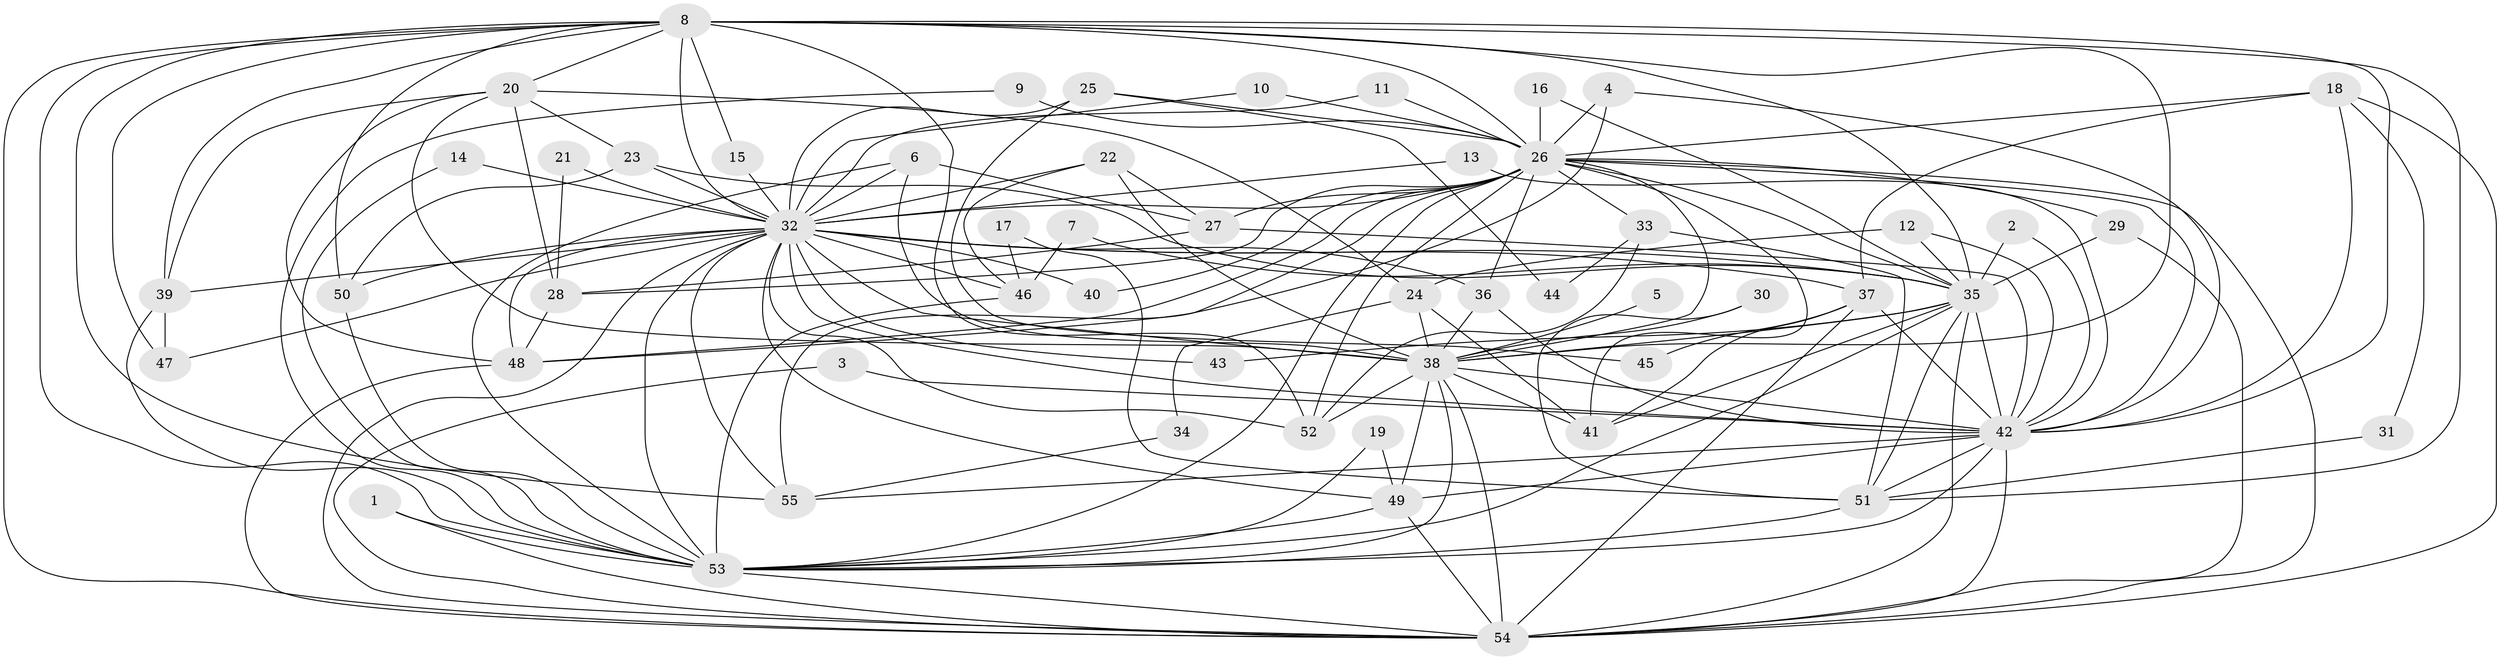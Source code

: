 // original degree distribution, {16: 0.00909090909090909, 22: 0.02727272727272727, 19: 0.00909090909090909, 24: 0.00909090909090909, 23: 0.01818181818181818, 21: 0.00909090909090909, 17: 0.00909090909090909, 3: 0.23636363636363636, 6: 0.03636363636363636, 2: 0.5181818181818182, 5: 0.05454545454545454, 7: 0.00909090909090909, 4: 0.045454545454545456, 8: 0.00909090909090909}
// Generated by graph-tools (version 1.1) at 2025/49/03/09/25 03:49:33]
// undirected, 55 vertices, 156 edges
graph export_dot {
graph [start="1"]
  node [color=gray90,style=filled];
  1;
  2;
  3;
  4;
  5;
  6;
  7;
  8;
  9;
  10;
  11;
  12;
  13;
  14;
  15;
  16;
  17;
  18;
  19;
  20;
  21;
  22;
  23;
  24;
  25;
  26;
  27;
  28;
  29;
  30;
  31;
  32;
  33;
  34;
  35;
  36;
  37;
  38;
  39;
  40;
  41;
  42;
  43;
  44;
  45;
  46;
  47;
  48;
  49;
  50;
  51;
  52;
  53;
  54;
  55;
  1 -- 53 [weight=1.0];
  1 -- 54 [weight=1.0];
  2 -- 35 [weight=1.0];
  2 -- 42 [weight=1.0];
  3 -- 42 [weight=1.0];
  3 -- 54 [weight=1.0];
  4 -- 26 [weight=1.0];
  4 -- 42 [weight=1.0];
  4 -- 48 [weight=1.0];
  5 -- 38 [weight=1.0];
  6 -- 27 [weight=1.0];
  6 -- 32 [weight=1.0];
  6 -- 38 [weight=1.0];
  6 -- 53 [weight=1.0];
  7 -- 35 [weight=1.0];
  7 -- 46 [weight=1.0];
  8 -- 15 [weight=1.0];
  8 -- 20 [weight=1.0];
  8 -- 26 [weight=3.0];
  8 -- 32 [weight=2.0];
  8 -- 35 [weight=1.0];
  8 -- 38 [weight=1.0];
  8 -- 39 [weight=1.0];
  8 -- 42 [weight=1.0];
  8 -- 47 [weight=1.0];
  8 -- 50 [weight=1.0];
  8 -- 51 [weight=1.0];
  8 -- 52 [weight=1.0];
  8 -- 53 [weight=2.0];
  8 -- 54 [weight=1.0];
  8 -- 55 [weight=1.0];
  9 -- 26 [weight=1.0];
  9 -- 53 [weight=1.0];
  10 -- 26 [weight=1.0];
  10 -- 32 [weight=1.0];
  11 -- 26 [weight=1.0];
  11 -- 32 [weight=1.0];
  12 -- 24 [weight=1.0];
  12 -- 35 [weight=1.0];
  12 -- 42 [weight=1.0];
  13 -- 32 [weight=1.0];
  13 -- 42 [weight=1.0];
  14 -- 32 [weight=1.0];
  14 -- 53 [weight=1.0];
  15 -- 32 [weight=1.0];
  16 -- 26 [weight=1.0];
  16 -- 35 [weight=1.0];
  17 -- 46 [weight=1.0];
  17 -- 51 [weight=1.0];
  18 -- 26 [weight=1.0];
  18 -- 31 [weight=1.0];
  18 -- 37 [weight=1.0];
  18 -- 42 [weight=1.0];
  18 -- 54 [weight=1.0];
  19 -- 49 [weight=1.0];
  19 -- 53 [weight=1.0];
  20 -- 23 [weight=1.0];
  20 -- 24 [weight=1.0];
  20 -- 28 [weight=1.0];
  20 -- 38 [weight=1.0];
  20 -- 39 [weight=1.0];
  20 -- 48 [weight=1.0];
  21 -- 28 [weight=1.0];
  21 -- 32 [weight=2.0];
  22 -- 27 [weight=1.0];
  22 -- 32 [weight=1.0];
  22 -- 38 [weight=1.0];
  22 -- 46 [weight=1.0];
  23 -- 32 [weight=1.0];
  23 -- 35 [weight=1.0];
  23 -- 50 [weight=1.0];
  24 -- 34 [weight=1.0];
  24 -- 38 [weight=1.0];
  24 -- 41 [weight=1.0];
  25 -- 26 [weight=1.0];
  25 -- 32 [weight=2.0];
  25 -- 44 [weight=1.0];
  25 -- 45 [weight=1.0];
  26 -- 27 [weight=1.0];
  26 -- 28 [weight=1.0];
  26 -- 29 [weight=1.0];
  26 -- 32 [weight=4.0];
  26 -- 33 [weight=1.0];
  26 -- 35 [weight=2.0];
  26 -- 36 [weight=1.0];
  26 -- 38 [weight=2.0];
  26 -- 40 [weight=1.0];
  26 -- 41 [weight=1.0];
  26 -- 42 [weight=2.0];
  26 -- 48 [weight=1.0];
  26 -- 52 [weight=1.0];
  26 -- 53 [weight=2.0];
  26 -- 54 [weight=3.0];
  26 -- 55 [weight=1.0];
  27 -- 28 [weight=1.0];
  27 -- 42 [weight=1.0];
  28 -- 48 [weight=1.0];
  29 -- 35 [weight=1.0];
  29 -- 54 [weight=1.0];
  30 -- 38 [weight=1.0];
  30 -- 51 [weight=1.0];
  31 -- 51 [weight=1.0];
  32 -- 35 [weight=2.0];
  32 -- 36 [weight=1.0];
  32 -- 37 [weight=1.0];
  32 -- 38 [weight=2.0];
  32 -- 39 [weight=1.0];
  32 -- 40 [weight=1.0];
  32 -- 42 [weight=2.0];
  32 -- 43 [weight=1.0];
  32 -- 46 [weight=2.0];
  32 -- 47 [weight=1.0];
  32 -- 48 [weight=1.0];
  32 -- 49 [weight=1.0];
  32 -- 50 [weight=1.0];
  32 -- 52 [weight=1.0];
  32 -- 53 [weight=2.0];
  32 -- 54 [weight=2.0];
  32 -- 55 [weight=1.0];
  33 -- 44 [weight=1.0];
  33 -- 51 [weight=1.0];
  33 -- 52 [weight=1.0];
  34 -- 55 [weight=1.0];
  35 -- 38 [weight=3.0];
  35 -- 41 [weight=1.0];
  35 -- 42 [weight=2.0];
  35 -- 43 [weight=1.0];
  35 -- 51 [weight=1.0];
  35 -- 53 [weight=2.0];
  35 -- 54 [weight=1.0];
  36 -- 38 [weight=1.0];
  36 -- 42 [weight=1.0];
  37 -- 41 [weight=1.0];
  37 -- 42 [weight=1.0];
  37 -- 45 [weight=1.0];
  37 -- 54 [weight=1.0];
  38 -- 41 [weight=1.0];
  38 -- 42 [weight=1.0];
  38 -- 49 [weight=1.0];
  38 -- 52 [weight=1.0];
  38 -- 53 [weight=1.0];
  38 -- 54 [weight=1.0];
  39 -- 47 [weight=1.0];
  39 -- 53 [weight=1.0];
  42 -- 49 [weight=1.0];
  42 -- 51 [weight=1.0];
  42 -- 53 [weight=1.0];
  42 -- 54 [weight=1.0];
  42 -- 55 [weight=1.0];
  46 -- 53 [weight=1.0];
  48 -- 54 [weight=1.0];
  49 -- 53 [weight=1.0];
  49 -- 54 [weight=1.0];
  50 -- 53 [weight=1.0];
  51 -- 53 [weight=1.0];
  53 -- 54 [weight=1.0];
}
